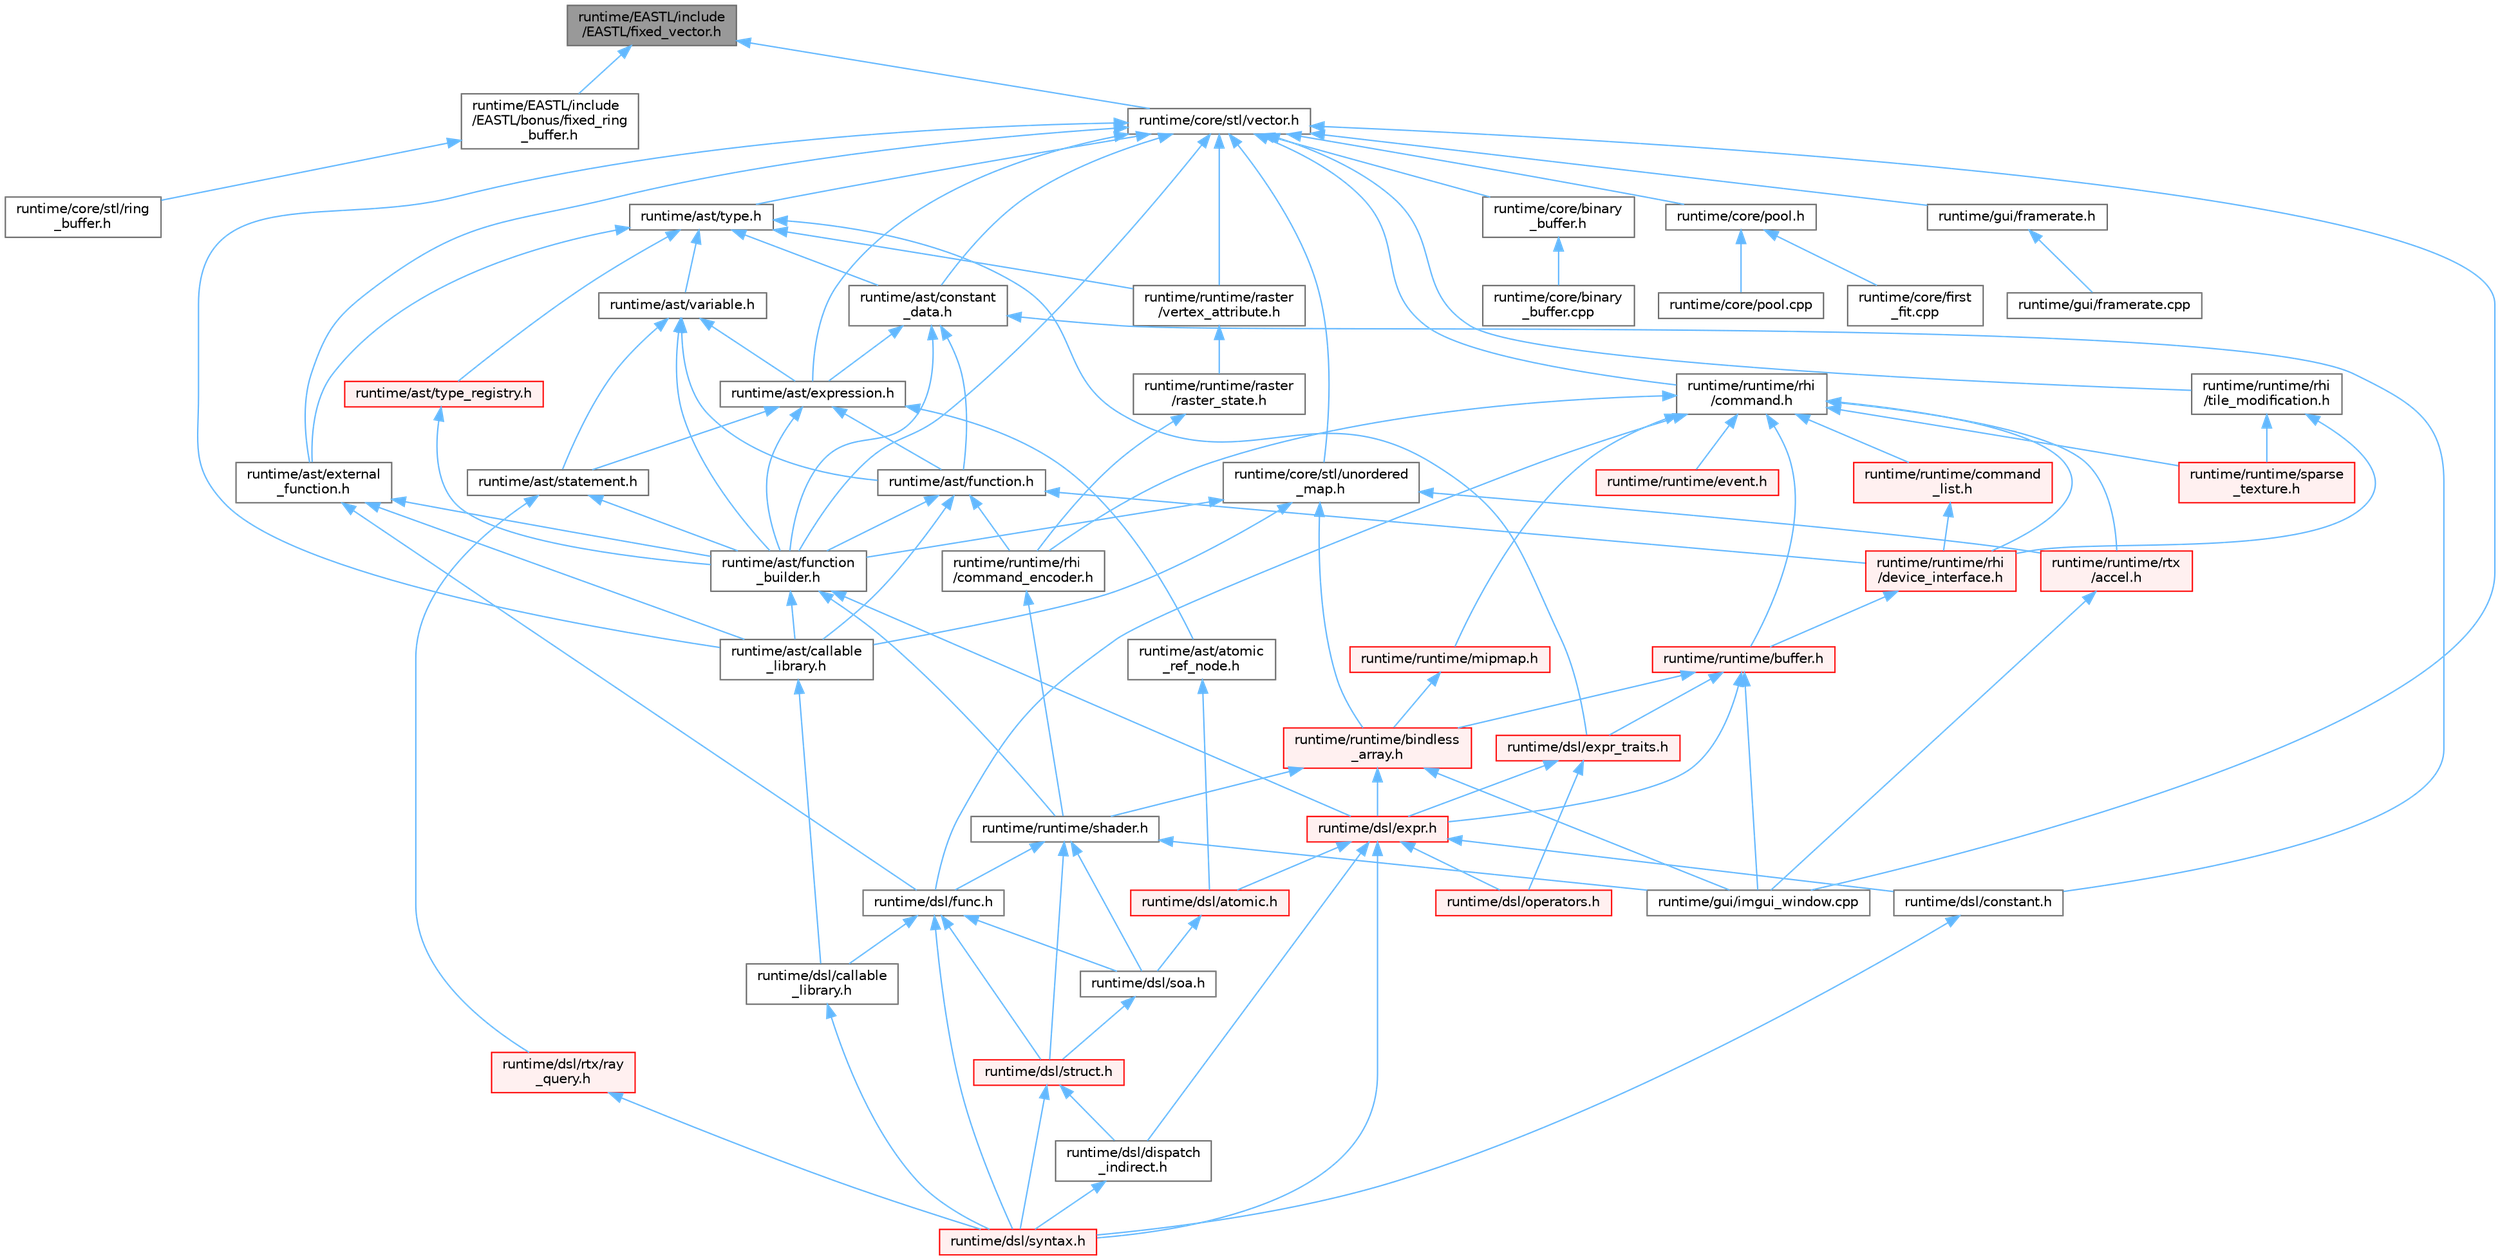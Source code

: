 digraph "runtime/EASTL/include/EASTL/fixed_vector.h"
{
 // LATEX_PDF_SIZE
  bgcolor="transparent";
  edge [fontname=Helvetica,fontsize=10,labelfontname=Helvetica,labelfontsize=10];
  node [fontname=Helvetica,fontsize=10,shape=box,height=0.2,width=0.4];
  Node1 [id="Node000001",label="runtime/EASTL/include\l/EASTL/fixed_vector.h",height=0.2,width=0.4,color="gray40", fillcolor="grey60", style="filled", fontcolor="black",tooltip=" "];
  Node1 -> Node2 [id="edge1_Node000001_Node000002",dir="back",color="steelblue1",style="solid",tooltip=" "];
  Node2 [id="Node000002",label="runtime/EASTL/include\l/EASTL/bonus/fixed_ring\l_buffer.h",height=0.2,width=0.4,color="grey40", fillcolor="white", style="filled",URL="$fixed__ring__buffer_8h.html",tooltip=" "];
  Node2 -> Node3 [id="edge2_Node000002_Node000003",dir="back",color="steelblue1",style="solid",tooltip=" "];
  Node3 [id="Node000003",label="runtime/core/stl/ring\l_buffer.h",height=0.2,width=0.4,color="grey40", fillcolor="white", style="filled",URL="$core_2stl_2ring__buffer_8h.html",tooltip=" "];
  Node1 -> Node4 [id="edge3_Node000001_Node000004",dir="back",color="steelblue1",style="solid",tooltip=" "];
  Node4 [id="Node000004",label="runtime/core/stl/vector.h",height=0.2,width=0.4,color="grey40", fillcolor="white", style="filled",URL="$core_2stl_2vector_8h.html",tooltip=" "];
  Node4 -> Node5 [id="edge4_Node000004_Node000005",dir="back",color="steelblue1",style="solid",tooltip=" "];
  Node5 [id="Node000005",label="runtime/ast/callable\l_library.h",height=0.2,width=0.4,color="grey40", fillcolor="white", style="filled",URL="$ast_2callable__library_8h.html",tooltip=" "];
  Node5 -> Node6 [id="edge5_Node000005_Node000006",dir="back",color="steelblue1",style="solid",tooltip=" "];
  Node6 [id="Node000006",label="runtime/dsl/callable\l_library.h",height=0.2,width=0.4,color="grey40", fillcolor="white", style="filled",URL="$dsl_2callable__library_8h.html",tooltip=" "];
  Node6 -> Node7 [id="edge6_Node000006_Node000007",dir="back",color="steelblue1",style="solid",tooltip=" "];
  Node7 [id="Node000007",label="runtime/dsl/syntax.h",height=0.2,width=0.4,color="red", fillcolor="#FFF0F0", style="filled",URL="$syntax_8h.html",tooltip=" "];
  Node4 -> Node10 [id="edge7_Node000004_Node000010",dir="back",color="steelblue1",style="solid",tooltip=" "];
  Node10 [id="Node000010",label="runtime/ast/constant\l_data.h",height=0.2,width=0.4,color="grey40", fillcolor="white", style="filled",URL="$constant__data_8h.html",tooltip=" "];
  Node10 -> Node11 [id="edge8_Node000010_Node000011",dir="back",color="steelblue1",style="solid",tooltip=" "];
  Node11 [id="Node000011",label="runtime/ast/expression.h",height=0.2,width=0.4,color="grey40", fillcolor="white", style="filled",URL="$expression_8h.html",tooltip=" "];
  Node11 -> Node12 [id="edge9_Node000011_Node000012",dir="back",color="steelblue1",style="solid",tooltip=" "];
  Node12 [id="Node000012",label="runtime/ast/atomic\l_ref_node.h",height=0.2,width=0.4,color="grey40", fillcolor="white", style="filled",URL="$atomic__ref__node_8h.html",tooltip=" "];
  Node12 -> Node13 [id="edge10_Node000012_Node000013",dir="back",color="steelblue1",style="solid",tooltip=" "];
  Node13 [id="Node000013",label="runtime/dsl/atomic.h",height=0.2,width=0.4,color="red", fillcolor="#FFF0F0", style="filled",URL="$dsl_2atomic_8h.html",tooltip=" "];
  Node13 -> Node16 [id="edge11_Node000013_Node000016",dir="back",color="steelblue1",style="solid",tooltip=" "];
  Node16 [id="Node000016",label="runtime/dsl/soa.h",height=0.2,width=0.4,color="grey40", fillcolor="white", style="filled",URL="$soa_8h.html",tooltip=" "];
  Node16 -> Node17 [id="edge12_Node000016_Node000017",dir="back",color="steelblue1",style="solid",tooltip=" "];
  Node17 [id="Node000017",label="runtime/dsl/struct.h",height=0.2,width=0.4,color="red", fillcolor="#FFF0F0", style="filled",URL="$struct_8h.html",tooltip=" "];
  Node17 -> Node19 [id="edge13_Node000017_Node000019",dir="back",color="steelblue1",style="solid",tooltip=" "];
  Node19 [id="Node000019",label="runtime/dsl/dispatch\l_indirect.h",height=0.2,width=0.4,color="grey40", fillcolor="white", style="filled",URL="$dispatch__indirect_8h.html",tooltip=" "];
  Node19 -> Node7 [id="edge14_Node000019_Node000007",dir="back",color="steelblue1",style="solid",tooltip=" "];
  Node17 -> Node7 [id="edge15_Node000017_Node000007",dir="back",color="steelblue1",style="solid",tooltip=" "];
  Node11 -> Node28 [id="edge16_Node000011_Node000028",dir="back",color="steelblue1",style="solid",tooltip=" "];
  Node28 [id="Node000028",label="runtime/ast/function.h",height=0.2,width=0.4,color="grey40", fillcolor="white", style="filled",URL="$ast_2function_8h.html",tooltip=" "];
  Node28 -> Node5 [id="edge17_Node000028_Node000005",dir="back",color="steelblue1",style="solid",tooltip=" "];
  Node28 -> Node29 [id="edge18_Node000028_Node000029",dir="back",color="steelblue1",style="solid",tooltip=" "];
  Node29 [id="Node000029",label="runtime/ast/function\l_builder.h",height=0.2,width=0.4,color="grey40", fillcolor="white", style="filled",URL="$function__builder_8h.html",tooltip=" "];
  Node29 -> Node5 [id="edge19_Node000029_Node000005",dir="back",color="steelblue1",style="solid",tooltip=" "];
  Node29 -> Node30 [id="edge20_Node000029_Node000030",dir="back",color="steelblue1",style="solid",tooltip=" "];
  Node30 [id="Node000030",label="runtime/dsl/expr.h",height=0.2,width=0.4,color="red", fillcolor="#FFF0F0", style="filled",URL="$expr_8h.html",tooltip=" "];
  Node30 -> Node13 [id="edge21_Node000030_Node000013",dir="back",color="steelblue1",style="solid",tooltip=" "];
  Node30 -> Node31 [id="edge22_Node000030_Node000031",dir="back",color="steelblue1",style="solid",tooltip=" "];
  Node31 [id="Node000031",label="runtime/dsl/constant.h",height=0.2,width=0.4,color="grey40", fillcolor="white", style="filled",URL="$constant_8h.html",tooltip=" "];
  Node31 -> Node7 [id="edge23_Node000031_Node000007",dir="back",color="steelblue1",style="solid",tooltip=" "];
  Node30 -> Node19 [id="edge24_Node000030_Node000019",dir="back",color="steelblue1",style="solid",tooltip=" "];
  Node30 -> Node32 [id="edge25_Node000030_Node000032",dir="back",color="steelblue1",style="solid",tooltip=" "];
  Node32 [id="Node000032",label="runtime/dsl/operators.h",height=0.2,width=0.4,color="red", fillcolor="#FFF0F0", style="filled",URL="$operators_8h.html",tooltip=" "];
  Node30 -> Node7 [id="edge26_Node000030_Node000007",dir="back",color="steelblue1",style="solid",tooltip=" "];
  Node29 -> Node40 [id="edge27_Node000029_Node000040",dir="back",color="steelblue1",style="solid",tooltip=" "];
  Node40 [id="Node000040",label="runtime/runtime/shader.h",height=0.2,width=0.4,color="grey40", fillcolor="white", style="filled",URL="$shader_8h.html",tooltip=" "];
  Node40 -> Node15 [id="edge28_Node000040_Node000015",dir="back",color="steelblue1",style="solid",tooltip=" "];
  Node15 [id="Node000015",label="runtime/dsl/func.h",height=0.2,width=0.4,color="grey40", fillcolor="white", style="filled",URL="$func_8h.html",tooltip=" "];
  Node15 -> Node6 [id="edge29_Node000015_Node000006",dir="back",color="steelblue1",style="solid",tooltip=" "];
  Node15 -> Node16 [id="edge30_Node000015_Node000016",dir="back",color="steelblue1",style="solid",tooltip=" "];
  Node15 -> Node17 [id="edge31_Node000015_Node000017",dir="back",color="steelblue1",style="solid",tooltip=" "];
  Node15 -> Node7 [id="edge32_Node000015_Node000007",dir="back",color="steelblue1",style="solid",tooltip=" "];
  Node40 -> Node16 [id="edge33_Node000040_Node000016",dir="back",color="steelblue1",style="solid",tooltip=" "];
  Node40 -> Node17 [id="edge34_Node000040_Node000017",dir="back",color="steelblue1",style="solid",tooltip=" "];
  Node40 -> Node9 [id="edge35_Node000040_Node000009",dir="back",color="steelblue1",style="solid",tooltip=" "];
  Node9 [id="Node000009",label="runtime/gui/imgui_window.cpp",height=0.2,width=0.4,color="grey40", fillcolor="white", style="filled",URL="$imgui__window_8cpp.html",tooltip=" "];
  Node28 -> Node41 [id="edge36_Node000028_Node000041",dir="back",color="steelblue1",style="solid",tooltip=" "];
  Node41 [id="Node000041",label="runtime/runtime/rhi\l/command_encoder.h",height=0.2,width=0.4,color="grey40", fillcolor="white", style="filled",URL="$command__encoder_8h.html",tooltip=" "];
  Node41 -> Node40 [id="edge37_Node000041_Node000040",dir="back",color="steelblue1",style="solid",tooltip=" "];
  Node28 -> Node42 [id="edge38_Node000028_Node000042",dir="back",color="steelblue1",style="solid",tooltip=" "];
  Node42 [id="Node000042",label="runtime/runtime/rhi\l/device_interface.h",height=0.2,width=0.4,color="red", fillcolor="#FFF0F0", style="filled",URL="$device__interface_8h.html",tooltip=" "];
  Node42 -> Node43 [id="edge39_Node000042_Node000043",dir="back",color="steelblue1",style="solid",tooltip=" "];
  Node43 [id="Node000043",label="runtime/runtime/buffer.h",height=0.2,width=0.4,color="red", fillcolor="#FFF0F0", style="filled",URL="$buffer_8h.html",tooltip=" "];
  Node43 -> Node30 [id="edge40_Node000043_Node000030",dir="back",color="steelblue1",style="solid",tooltip=" "];
  Node43 -> Node44 [id="edge41_Node000043_Node000044",dir="back",color="steelblue1",style="solid",tooltip=" "];
  Node44 [id="Node000044",label="runtime/dsl/expr_traits.h",height=0.2,width=0.4,color="red", fillcolor="#FFF0F0", style="filled",URL="$expr__traits_8h.html",tooltip=" "];
  Node44 -> Node30 [id="edge42_Node000044_Node000030",dir="back",color="steelblue1",style="solid",tooltip=" "];
  Node44 -> Node32 [id="edge43_Node000044_Node000032",dir="back",color="steelblue1",style="solid",tooltip=" "];
  Node43 -> Node9 [id="edge44_Node000043_Node000009",dir="back",color="steelblue1",style="solid",tooltip=" "];
  Node43 -> Node45 [id="edge45_Node000043_Node000045",dir="back",color="steelblue1",style="solid",tooltip=" "];
  Node45 [id="Node000045",label="runtime/runtime/bindless\l_array.h",height=0.2,width=0.4,color="red", fillcolor="#FFF0F0", style="filled",URL="$bindless__array_8h.html",tooltip=" "];
  Node45 -> Node30 [id="edge46_Node000045_Node000030",dir="back",color="steelblue1",style="solid",tooltip=" "];
  Node45 -> Node9 [id="edge47_Node000045_Node000009",dir="back",color="steelblue1",style="solid",tooltip=" "];
  Node45 -> Node40 [id="edge48_Node000045_Node000040",dir="back",color="steelblue1",style="solid",tooltip=" "];
  Node11 -> Node29 [id="edge49_Node000011_Node000029",dir="back",color="steelblue1",style="solid",tooltip=" "];
  Node11 -> Node56 [id="edge50_Node000011_Node000056",dir="back",color="steelblue1",style="solid",tooltip=" "];
  Node56 [id="Node000056",label="runtime/ast/statement.h",height=0.2,width=0.4,color="grey40", fillcolor="white", style="filled",URL="$statement_8h.html",tooltip=" "];
  Node56 -> Node29 [id="edge51_Node000056_Node000029",dir="back",color="steelblue1",style="solid",tooltip=" "];
  Node56 -> Node23 [id="edge52_Node000056_Node000023",dir="back",color="steelblue1",style="solid",tooltip=" "];
  Node23 [id="Node000023",label="runtime/dsl/rtx/ray\l_query.h",height=0.2,width=0.4,color="red", fillcolor="#FFF0F0", style="filled",URL="$ray__query_8h.html",tooltip=" "];
  Node23 -> Node7 [id="edge53_Node000023_Node000007",dir="back",color="steelblue1",style="solid",tooltip=" "];
  Node10 -> Node28 [id="edge54_Node000010_Node000028",dir="back",color="steelblue1",style="solid",tooltip=" "];
  Node10 -> Node29 [id="edge55_Node000010_Node000029",dir="back",color="steelblue1",style="solid",tooltip=" "];
  Node10 -> Node31 [id="edge56_Node000010_Node000031",dir="back",color="steelblue1",style="solid",tooltip=" "];
  Node4 -> Node11 [id="edge57_Node000004_Node000011",dir="back",color="steelblue1",style="solid",tooltip=" "];
  Node4 -> Node57 [id="edge58_Node000004_Node000057",dir="back",color="steelblue1",style="solid",tooltip=" "];
  Node57 [id="Node000057",label="runtime/ast/external\l_function.h",height=0.2,width=0.4,color="grey40", fillcolor="white", style="filled",URL="$external__function_8h.html",tooltip=" "];
  Node57 -> Node5 [id="edge59_Node000057_Node000005",dir="back",color="steelblue1",style="solid",tooltip=" "];
  Node57 -> Node29 [id="edge60_Node000057_Node000029",dir="back",color="steelblue1",style="solid",tooltip=" "];
  Node57 -> Node15 [id="edge61_Node000057_Node000015",dir="back",color="steelblue1",style="solid",tooltip=" "];
  Node4 -> Node29 [id="edge62_Node000004_Node000029",dir="back",color="steelblue1",style="solid",tooltip=" "];
  Node4 -> Node58 [id="edge63_Node000004_Node000058",dir="back",color="steelblue1",style="solid",tooltip=" "];
  Node58 [id="Node000058",label="runtime/ast/type.h",height=0.2,width=0.4,color="grey40", fillcolor="white", style="filled",URL="$type_8h.html",tooltip=" "];
  Node58 -> Node10 [id="edge64_Node000058_Node000010",dir="back",color="steelblue1",style="solid",tooltip=" "];
  Node58 -> Node57 [id="edge65_Node000058_Node000057",dir="back",color="steelblue1",style="solid",tooltip=" "];
  Node58 -> Node59 [id="edge66_Node000058_Node000059",dir="back",color="steelblue1",style="solid",tooltip=" "];
  Node59 [id="Node000059",label="runtime/ast/type_registry.h",height=0.2,width=0.4,color="red", fillcolor="#FFF0F0", style="filled",URL="$type__registry_8h.html",tooltip=" "];
  Node59 -> Node29 [id="edge67_Node000059_Node000029",dir="back",color="steelblue1",style="solid",tooltip=" "];
  Node58 -> Node60 [id="edge68_Node000058_Node000060",dir="back",color="steelblue1",style="solid",tooltip=" "];
  Node60 [id="Node000060",label="runtime/ast/variable.h",height=0.2,width=0.4,color="grey40", fillcolor="white", style="filled",URL="$variable_8h.html",tooltip=" "];
  Node60 -> Node11 [id="edge69_Node000060_Node000011",dir="back",color="steelblue1",style="solid",tooltip=" "];
  Node60 -> Node28 [id="edge70_Node000060_Node000028",dir="back",color="steelblue1",style="solid",tooltip=" "];
  Node60 -> Node29 [id="edge71_Node000060_Node000029",dir="back",color="steelblue1",style="solid",tooltip=" "];
  Node60 -> Node56 [id="edge72_Node000060_Node000056",dir="back",color="steelblue1",style="solid",tooltip=" "];
  Node58 -> Node44 [id="edge73_Node000058_Node000044",dir="back",color="steelblue1",style="solid",tooltip=" "];
  Node58 -> Node61 [id="edge74_Node000058_Node000061",dir="back",color="steelblue1",style="solid",tooltip=" "];
  Node61 [id="Node000061",label="runtime/runtime/raster\l/vertex_attribute.h",height=0.2,width=0.4,color="grey40", fillcolor="white", style="filled",URL="$vertex__attribute_8h.html",tooltip=" "];
  Node61 -> Node62 [id="edge75_Node000061_Node000062",dir="back",color="steelblue1",style="solid",tooltip=" "];
  Node62 [id="Node000062",label="runtime/runtime/raster\l/raster_state.h",height=0.2,width=0.4,color="grey40", fillcolor="white", style="filled",URL="$raster__state_8h.html",tooltip=" "];
  Node62 -> Node41 [id="edge76_Node000062_Node000041",dir="back",color="steelblue1",style="solid",tooltip=" "];
  Node4 -> Node63 [id="edge77_Node000004_Node000063",dir="back",color="steelblue1",style="solid",tooltip=" "];
  Node63 [id="Node000063",label="runtime/core/binary\l_buffer.h",height=0.2,width=0.4,color="grey40", fillcolor="white", style="filled",URL="$binary__buffer_8h.html",tooltip=" "];
  Node63 -> Node64 [id="edge78_Node000063_Node000064",dir="back",color="steelblue1",style="solid",tooltip=" "];
  Node64 [id="Node000064",label="runtime/core/binary\l_buffer.cpp",height=0.2,width=0.4,color="grey40", fillcolor="white", style="filled",URL="$binary__buffer_8cpp.html",tooltip=" "];
  Node4 -> Node65 [id="edge79_Node000004_Node000065",dir="back",color="steelblue1",style="solid",tooltip=" "];
  Node65 [id="Node000065",label="runtime/core/pool.h",height=0.2,width=0.4,color="grey40", fillcolor="white", style="filled",URL="$core_2pool_8h.html",tooltip=" "];
  Node65 -> Node66 [id="edge80_Node000065_Node000066",dir="back",color="steelblue1",style="solid",tooltip=" "];
  Node66 [id="Node000066",label="runtime/core/first\l_fit.cpp",height=0.2,width=0.4,color="grey40", fillcolor="white", style="filled",URL="$first__fit_8cpp.html",tooltip=" "];
  Node65 -> Node67 [id="edge81_Node000065_Node000067",dir="back",color="steelblue1",style="solid",tooltip=" "];
  Node67 [id="Node000067",label="runtime/core/pool.cpp",height=0.2,width=0.4,color="grey40", fillcolor="white", style="filled",URL="$pool_8cpp.html",tooltip=" "];
  Node4 -> Node68 [id="edge82_Node000004_Node000068",dir="back",color="steelblue1",style="solid",tooltip=" "];
  Node68 [id="Node000068",label="runtime/core/stl/unordered\l_map.h",height=0.2,width=0.4,color="grey40", fillcolor="white", style="filled",URL="$core_2stl_2unordered__map_8h.html",tooltip=" "];
  Node68 -> Node5 [id="edge83_Node000068_Node000005",dir="back",color="steelblue1",style="solid",tooltip=" "];
  Node68 -> Node29 [id="edge84_Node000068_Node000029",dir="back",color="steelblue1",style="solid",tooltip=" "];
  Node68 -> Node45 [id="edge85_Node000068_Node000045",dir="back",color="steelblue1",style="solid",tooltip=" "];
  Node68 -> Node69 [id="edge86_Node000068_Node000069",dir="back",color="steelblue1",style="solid",tooltip=" "];
  Node69 [id="Node000069",label="runtime/runtime/rtx\l/accel.h",height=0.2,width=0.4,color="red", fillcolor="#FFF0F0", style="filled",URL="$runtime_2rtx_2accel_8h.html",tooltip=" "];
  Node69 -> Node9 [id="edge87_Node000069_Node000009",dir="back",color="steelblue1",style="solid",tooltip=" "];
  Node4 -> Node70 [id="edge88_Node000004_Node000070",dir="back",color="steelblue1",style="solid",tooltip=" "];
  Node70 [id="Node000070",label="runtime/gui/framerate.h",height=0.2,width=0.4,color="grey40", fillcolor="white", style="filled",URL="$framerate_8h.html",tooltip=" "];
  Node70 -> Node71 [id="edge89_Node000070_Node000071",dir="back",color="steelblue1",style="solid",tooltip=" "];
  Node71 [id="Node000071",label="runtime/gui/framerate.cpp",height=0.2,width=0.4,color="grey40", fillcolor="white", style="filled",URL="$framerate_8cpp.html",tooltip=" "];
  Node4 -> Node9 [id="edge90_Node000004_Node000009",dir="back",color="steelblue1",style="solid",tooltip=" "];
  Node4 -> Node61 [id="edge91_Node000004_Node000061",dir="back",color="steelblue1",style="solid",tooltip=" "];
  Node4 -> Node72 [id="edge92_Node000004_Node000072",dir="back",color="steelblue1",style="solid",tooltip=" "];
  Node72 [id="Node000072",label="runtime/runtime/rhi\l/command.h",height=0.2,width=0.4,color="grey40", fillcolor="white", style="filled",URL="$command_8h.html",tooltip=" "];
  Node72 -> Node15 [id="edge93_Node000072_Node000015",dir="back",color="steelblue1",style="solid",tooltip=" "];
  Node72 -> Node43 [id="edge94_Node000072_Node000043",dir="back",color="steelblue1",style="solid",tooltip=" "];
  Node72 -> Node73 [id="edge95_Node000072_Node000073",dir="back",color="steelblue1",style="solid",tooltip=" "];
  Node73 [id="Node000073",label="runtime/runtime/command\l_list.h",height=0.2,width=0.4,color="red", fillcolor="#FFF0F0", style="filled",URL="$command__list_8h.html",tooltip=" "];
  Node73 -> Node42 [id="edge96_Node000073_Node000042",dir="back",color="steelblue1",style="solid",tooltip=" "];
  Node72 -> Node74 [id="edge97_Node000072_Node000074",dir="back",color="steelblue1",style="solid",tooltip=" "];
  Node74 [id="Node000074",label="runtime/runtime/event.h",height=0.2,width=0.4,color="red", fillcolor="#FFF0F0", style="filled",URL="$event_8h.html",tooltip=" "];
  Node72 -> Node75 [id="edge98_Node000072_Node000075",dir="back",color="steelblue1",style="solid",tooltip=" "];
  Node75 [id="Node000075",label="runtime/runtime/mipmap.h",height=0.2,width=0.4,color="red", fillcolor="#FFF0F0", style="filled",URL="$mipmap_8h.html",tooltip=" "];
  Node75 -> Node45 [id="edge99_Node000075_Node000045",dir="back",color="steelblue1",style="solid",tooltip=" "];
  Node72 -> Node41 [id="edge100_Node000072_Node000041",dir="back",color="steelblue1",style="solid",tooltip=" "];
  Node72 -> Node42 [id="edge101_Node000072_Node000042",dir="back",color="steelblue1",style="solid",tooltip=" "];
  Node72 -> Node69 [id="edge102_Node000072_Node000069",dir="back",color="steelblue1",style="solid",tooltip=" "];
  Node72 -> Node76 [id="edge103_Node000072_Node000076",dir="back",color="steelblue1",style="solid",tooltip=" "];
  Node76 [id="Node000076",label="runtime/runtime/sparse\l_texture.h",height=0.2,width=0.4,color="red", fillcolor="#FFF0F0", style="filled",URL="$sparse__texture_8h.html",tooltip=" "];
  Node4 -> Node77 [id="edge104_Node000004_Node000077",dir="back",color="steelblue1",style="solid",tooltip=" "];
  Node77 [id="Node000077",label="runtime/runtime/rhi\l/tile_modification.h",height=0.2,width=0.4,color="grey40", fillcolor="white", style="filled",URL="$tile__modification_8h.html",tooltip=" "];
  Node77 -> Node42 [id="edge105_Node000077_Node000042",dir="back",color="steelblue1",style="solid",tooltip=" "];
  Node77 -> Node76 [id="edge106_Node000077_Node000076",dir="back",color="steelblue1",style="solid",tooltip=" "];
}
